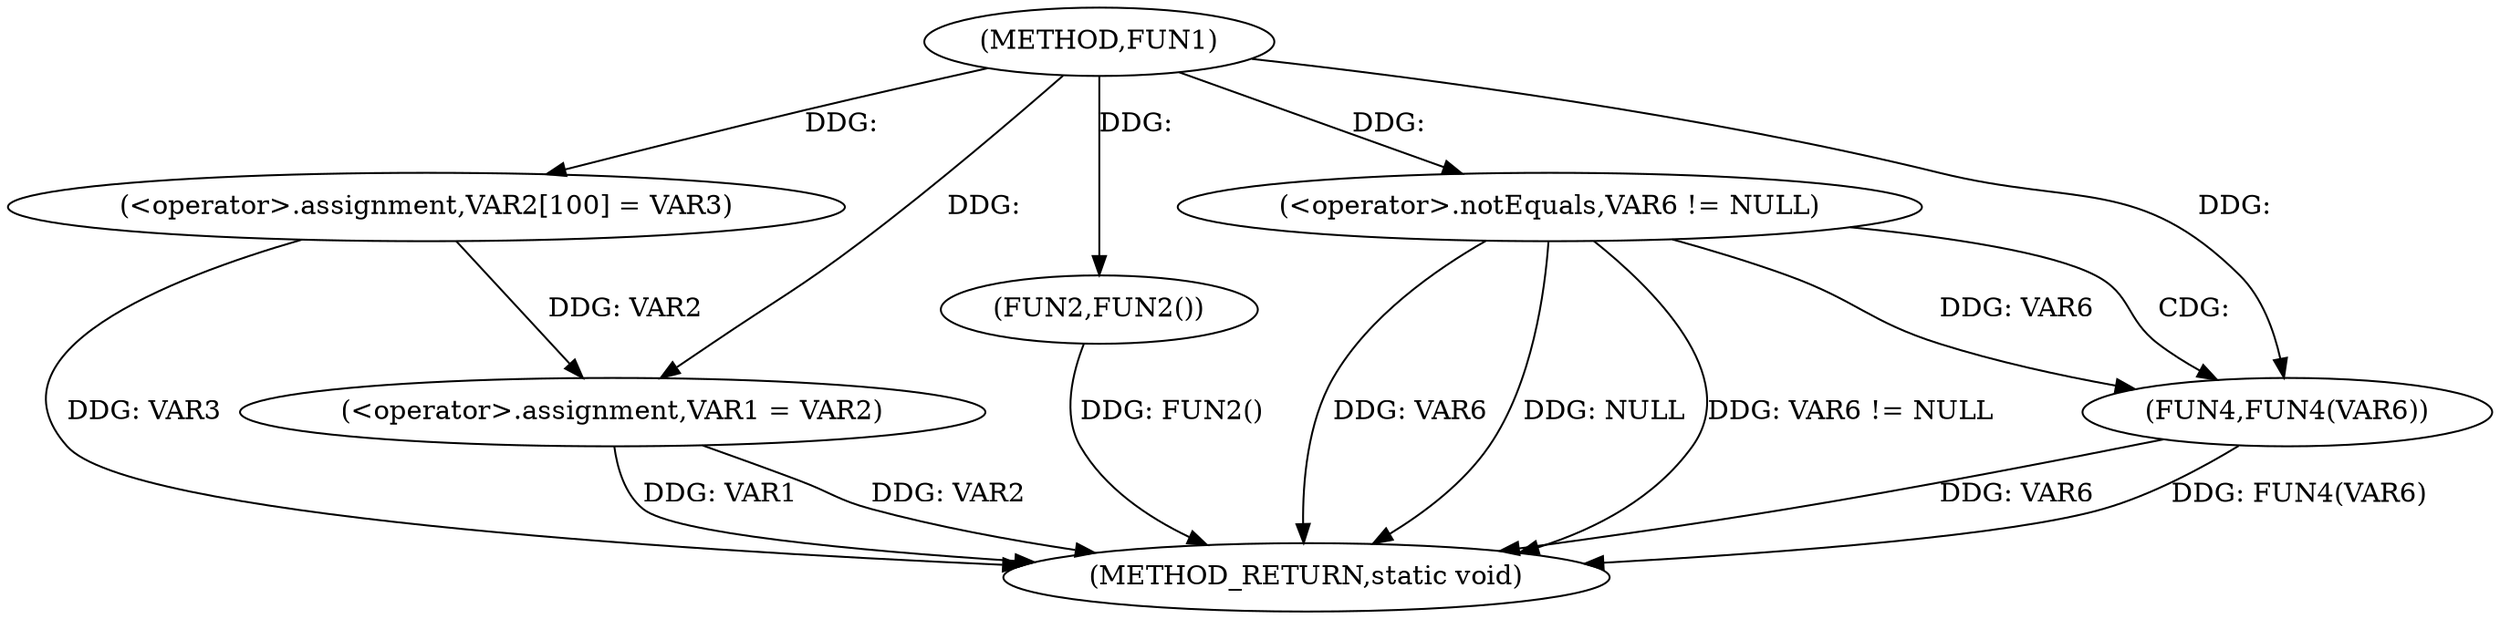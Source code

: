 digraph FUN1 {  
"1000100" [label = "(METHOD,FUN1)" ]
"1000122" [label = "(METHOD_RETURN,static void)" ]
"1000104" [label = "(<operator>.assignment,VAR2[100] = VAR3)" ]
"1000107" [label = "(<operator>.assignment,VAR1 = VAR2)" ]
"1000111" [label = "(FUN2,FUN2())" ]
"1000116" [label = "(<operator>.notEquals,VAR6 != NULL)" ]
"1000120" [label = "(FUN4,FUN4(VAR6))" ]
  "1000116" -> "1000122"  [ label = "DDG: VAR6"] 
  "1000107" -> "1000122"  [ label = "DDG: VAR1"] 
  "1000120" -> "1000122"  [ label = "DDG: VAR6"] 
  "1000116" -> "1000122"  [ label = "DDG: NULL"] 
  "1000120" -> "1000122"  [ label = "DDG: FUN4(VAR6)"] 
  "1000111" -> "1000122"  [ label = "DDG: FUN2()"] 
  "1000116" -> "1000122"  [ label = "DDG: VAR6 != NULL"] 
  "1000104" -> "1000122"  [ label = "DDG: VAR3"] 
  "1000107" -> "1000122"  [ label = "DDG: VAR2"] 
  "1000100" -> "1000104"  [ label = "DDG: "] 
  "1000104" -> "1000107"  [ label = "DDG: VAR2"] 
  "1000100" -> "1000107"  [ label = "DDG: "] 
  "1000100" -> "1000111"  [ label = "DDG: "] 
  "1000100" -> "1000116"  [ label = "DDG: "] 
  "1000116" -> "1000120"  [ label = "DDG: VAR6"] 
  "1000100" -> "1000120"  [ label = "DDG: "] 
  "1000116" -> "1000120"  [ label = "CDG: "] 
}
